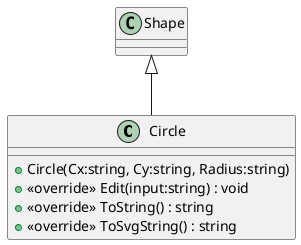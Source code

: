 @startuml
class Circle {
    + Circle(Cx:string, Cy:string, Radius:string)
    + <<override>> Edit(input:string) : void
    + <<override>> ToString() : string
    + <<override>> ToSvgString() : string
}
Shape <|-- Circle
@enduml
